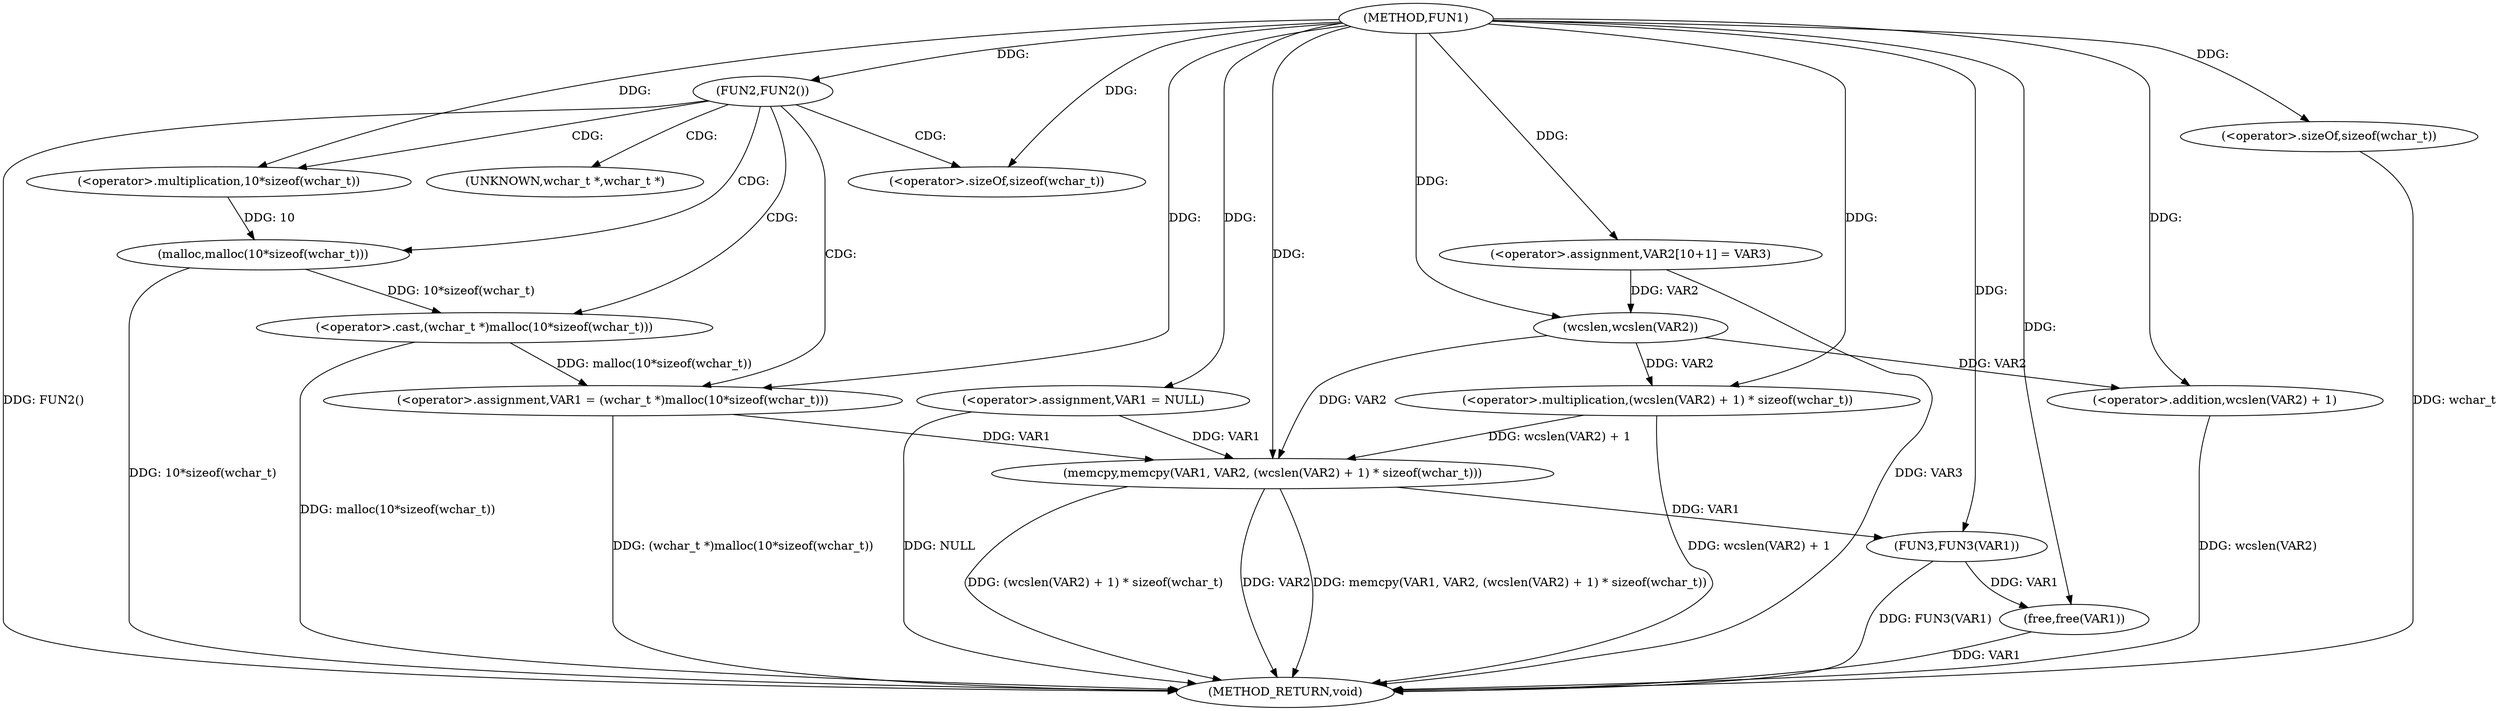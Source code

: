 digraph FUN1 {  
"1000100" [label = "(METHOD,FUN1)" ]
"1000137" [label = "(METHOD_RETURN,void)" ]
"1000103" [label = "(<operator>.assignment,VAR1 = NULL)" ]
"1000107" [label = "(FUN2,FUN2())" ]
"1000109" [label = "(<operator>.assignment,VAR1 = (wchar_t *)malloc(10*sizeof(wchar_t)))" ]
"1000111" [label = "(<operator>.cast,(wchar_t *)malloc(10*sizeof(wchar_t)))" ]
"1000113" [label = "(malloc,malloc(10*sizeof(wchar_t)))" ]
"1000114" [label = "(<operator>.multiplication,10*sizeof(wchar_t))" ]
"1000116" [label = "(<operator>.sizeOf,sizeof(wchar_t))" ]
"1000120" [label = "(<operator>.assignment,VAR2[10+1] = VAR3)" ]
"1000123" [label = "(memcpy,memcpy(VAR1, VAR2, (wcslen(VAR2) + 1) * sizeof(wchar_t)))" ]
"1000126" [label = "(<operator>.multiplication,(wcslen(VAR2) + 1) * sizeof(wchar_t))" ]
"1000127" [label = "(<operator>.addition,wcslen(VAR2) + 1)" ]
"1000128" [label = "(wcslen,wcslen(VAR2))" ]
"1000131" [label = "(<operator>.sizeOf,sizeof(wchar_t))" ]
"1000133" [label = "(FUN3,FUN3(VAR1))" ]
"1000135" [label = "(free,free(VAR1))" ]
"1000112" [label = "(UNKNOWN,wchar_t *,wchar_t *)" ]
  "1000123" -> "1000137"  [ label = "DDG: (wcslen(VAR2) + 1) * sizeof(wchar_t)"] 
  "1000123" -> "1000137"  [ label = "DDG: VAR2"] 
  "1000107" -> "1000137"  [ label = "DDG: FUN2()"] 
  "1000103" -> "1000137"  [ label = "DDG: NULL"] 
  "1000113" -> "1000137"  [ label = "DDG: 10*sizeof(wchar_t)"] 
  "1000126" -> "1000137"  [ label = "DDG: wcslen(VAR2) + 1"] 
  "1000133" -> "1000137"  [ label = "DDG: FUN3(VAR1)"] 
  "1000127" -> "1000137"  [ label = "DDG: wcslen(VAR2)"] 
  "1000109" -> "1000137"  [ label = "DDG: (wchar_t *)malloc(10*sizeof(wchar_t))"] 
  "1000123" -> "1000137"  [ label = "DDG: memcpy(VAR1, VAR2, (wcslen(VAR2) + 1) * sizeof(wchar_t))"] 
  "1000131" -> "1000137"  [ label = "DDG: wchar_t"] 
  "1000111" -> "1000137"  [ label = "DDG: malloc(10*sizeof(wchar_t))"] 
  "1000135" -> "1000137"  [ label = "DDG: VAR1"] 
  "1000120" -> "1000137"  [ label = "DDG: VAR3"] 
  "1000100" -> "1000103"  [ label = "DDG: "] 
  "1000100" -> "1000107"  [ label = "DDG: "] 
  "1000111" -> "1000109"  [ label = "DDG: malloc(10*sizeof(wchar_t))"] 
  "1000100" -> "1000109"  [ label = "DDG: "] 
  "1000113" -> "1000111"  [ label = "DDG: 10*sizeof(wchar_t)"] 
  "1000114" -> "1000113"  [ label = "DDG: 10"] 
  "1000100" -> "1000114"  [ label = "DDG: "] 
  "1000100" -> "1000116"  [ label = "DDG: "] 
  "1000100" -> "1000120"  [ label = "DDG: "] 
  "1000103" -> "1000123"  [ label = "DDG: VAR1"] 
  "1000109" -> "1000123"  [ label = "DDG: VAR1"] 
  "1000100" -> "1000123"  [ label = "DDG: "] 
  "1000128" -> "1000123"  [ label = "DDG: VAR2"] 
  "1000126" -> "1000123"  [ label = "DDG: wcslen(VAR2) + 1"] 
  "1000128" -> "1000126"  [ label = "DDG: VAR2"] 
  "1000100" -> "1000126"  [ label = "DDG: "] 
  "1000128" -> "1000127"  [ label = "DDG: VAR2"] 
  "1000120" -> "1000128"  [ label = "DDG: VAR2"] 
  "1000100" -> "1000128"  [ label = "DDG: "] 
  "1000100" -> "1000127"  [ label = "DDG: "] 
  "1000100" -> "1000131"  [ label = "DDG: "] 
  "1000123" -> "1000133"  [ label = "DDG: VAR1"] 
  "1000100" -> "1000133"  [ label = "DDG: "] 
  "1000133" -> "1000135"  [ label = "DDG: VAR1"] 
  "1000100" -> "1000135"  [ label = "DDG: "] 
  "1000107" -> "1000109"  [ label = "CDG: "] 
  "1000107" -> "1000112"  [ label = "CDG: "] 
  "1000107" -> "1000116"  [ label = "CDG: "] 
  "1000107" -> "1000113"  [ label = "CDG: "] 
  "1000107" -> "1000111"  [ label = "CDG: "] 
  "1000107" -> "1000114"  [ label = "CDG: "] 
}
